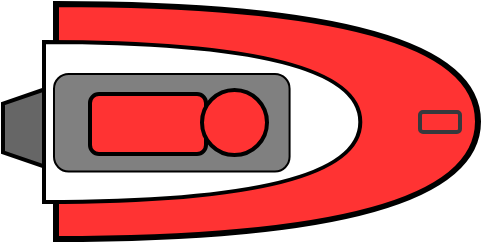 <mxfile>
    <diagram id="Cn8XWGds1wUuWcc1IZfI" name="ページ1">
        <mxGraphModel dx="437" dy="434" grid="1" gridSize="10" guides="1" tooltips="1" connect="1" arrows="1" fold="1" page="1" pageScale="1" pageWidth="700" pageHeight="730" math="0" shadow="0">
            <root>
                <mxCell id="0"/>
                <mxCell id="1" parent="0"/>
                <mxCell id="19" value="" style="group;rotation=90;" vertex="1" connectable="0" parent="1">
                    <mxGeometry x="70" y="-50" width="117.5" height="236.75" as="geometry"/>
                </mxCell>
                <mxCell id="15" value="" style="verticalLabelPosition=middle;verticalAlign=middle;html=1;shape=trapezoid;perimeter=trapezoidPerimeter;whiteSpace=wrap;size=0.23;arcSize=10;flipV=1;labelPosition=center;align=center;strokeColor=#000000;fillColor=#666666;strokeWidth=2;rotation=90;" parent="19" vertex="1">
                    <mxGeometry x="-68" y="107" width="45" height="30" as="geometry"/>
                </mxCell>
                <mxCell id="5" value="" style="shape=or;whiteSpace=wrap;html=1;rotation=0;fillColor=#FF3333;strokeWidth=3;" parent="19" vertex="1">
                    <mxGeometry x="-34" y="60" width="211" height="117.5" as="geometry"/>
                </mxCell>
                <mxCell id="7" value="" style="shape=or;whiteSpace=wrap;html=1;rotation=0;strokeColor=#000000;fillColor=#FFFFFF;strokeWidth=2;" parent="19" vertex="1">
                    <mxGeometry x="-40" y="79" width="158.15" height="80" as="geometry"/>
                </mxCell>
                <mxCell id="9" value="" style="rounded=1;whiteSpace=wrap;html=1;rotation=0;fillColor=#808080;" parent="19" vertex="1">
                    <mxGeometry x="-35" y="95" width="117.79" height="48.75" as="geometry"/>
                </mxCell>
                <mxCell id="10" value="" style="rounded=1;whiteSpace=wrap;html=1;fillColor=#FF3333;strokeColor=#36393d;strokeWidth=2;rotation=90;" parent="19" vertex="1">
                    <mxGeometry x="153" y="109" width="10" height="20" as="geometry"/>
                </mxCell>
                <mxCell id="16" value="" style="rounded=1;whiteSpace=wrap;html=1;fillColor=#FF3333;strokeColor=#000000;strokeWidth=2;rotation=90;" parent="19" vertex="1">
                    <mxGeometry x="-3" y="91" width="30" height="58" as="geometry"/>
                </mxCell>
                <mxCell id="18" value="" style="ellipse;whiteSpace=wrap;html=1;aspect=fixed;strokeColor=#000000;fillColor=#FF3333;strokeWidth=2;rotation=90;" parent="19" vertex="1">
                    <mxGeometry x="39" y="103" width="32.5" height="32.5" as="geometry"/>
                </mxCell>
            </root>
        </mxGraphModel>
    </diagram>
</mxfile>